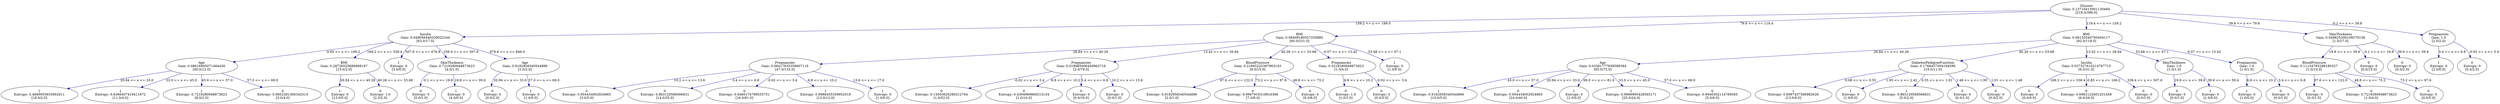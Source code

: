 
digraph G {
compound=true;
   node1 [label="Glucose
Gain: 0.13710413001130484
[218.0/396.0]"];
   node2 [label="Insulin
Gain: 0.049056440329022344
[63.0/17.0]"];
   node3 [label="Age
Gain: 0.08616905071484426
[40.0/12.0]"];
   node4 [label="1
Entropy: 0.4689955935892811
[18.0/2.0]"];
   node5 [label="1
Entropy: 0.8366407419411672
[11.0/4.0]"];
   node6 [label="1
Entropy: 0.7219280948873623
[8.0/2.0]"];
   node7 [label="0
Entropy: 0.9852281360342515
[3.0/4.0]"];
   node8 [label="BMI
Gain: 0.28726525688988197
[15.0/2.0]"];
   node9 [label="1
Entropy: 0
[13.0/0.0]"];
   node10 [label="0
Entropy: 1.0
[2.0/2.0]"];
   node11 [label="1
Entropy: 0
[3.0/0.0]"];
   node12 [label="SkinThickness
Gain: 0.7219280948873623
[4.0/1.0]"];
   node13 [label="0
Entropy: 0
[0.0/1.0]"];
   node14 [label="1
Entropy: 0
[4.0/0.0]"];
   node15 [label="Age
Gain: 0.9182958340544896
[1.0/2.0]"];
   node16 [label="0
Entropy: 0
[0.0/2.0]"];
   node17 [label="1
Entropy: 0
[1.0/0.0]"];
   node18 [label="BMI
Gain: 0.08409180557235885
[60.0/231.0]"];
   node19 [label="Pregnancies
Gain: 0.06417835359607116
[47.0/133.0]"];
   node20 [label="0
Entropy: 0.954434002924965
[3.0/5.0]"];
   node21 [label="0
Entropy: 0.863120568566631
[14.0/35.0]"];
   node22 [label="0
Entropy: 0.6460174789535751
[16.0/81.0]"];
   node23 [label="1
Entropy: 0.9988455359952018
[13.0/12.0]"];
   node24 [label="1
Entropy: 0
[1.0/0.0]"];
   node25 [label="Pregnancies
Gain: 0.018985006456963716
[2.0/79.0]"];
   node26 [label="0
Entropy: 0.13503620280212764
[1.0/52.0]"];
   node27 [label="0
Entropy: 0.4394969869215134
[1.0/10.0]"];
   node28 [label="0
Entropy: 0
[0.0/16.0]"];
   node29 [label="0
Entropy: 0
[0.0/1.0]"];
   node30 [label="BloodPressure
Gain: 0.21665225367963103
[9.0/15.0]"];
   node31 [label="1
Entropy: 0.9182958340544896
[2.0/1.0]"];
   node32 [label="0
Entropy: 0.9967916319816366
[7.0/8.0]"];
   node33 [label="0
Entropy: 0
[0.0/6.0]"];
   node34 [label="Pregnancies
Gain: 0.3219280948873623
[1.0/4.0]"];
   node35 [label="0
Entropy: 1.0
[1.0/1.0]"];
   node36 [label="0
Entropy: 0
[0.0/3.0]"];
   node37 [label="1
Entropy: 0
[1.0/0.0]"];
   node38 [label="BMI
Gain: 0.06120540795404117
[92.0/119.0]"];
   node39 [label="Age
Gain: 0.03361777938588384
[65.0/75.0]"];
   node40 [label="1
Entropy: 0.9182958340544896
[10.0/5.0]"];
   node41 [label="0
Entropy: 0.954434002924965
[24.0/40.0]"];
   node42 [label="1
Entropy: 0
[1.0/0.0]"];
   node43 [label="1
Entropy: 0.9996995428565171
[25.0/24.0]"];
   node44 [label="0
Entropy: 0.9940302114769565
[5.0/6.0]"];
   node45 [label="DiabetesPedigreeFunction
Gain: 0.1768457304194586
[19.0/11.0]"];
   node46 [label="1
Entropy: 0.8997437586982626
[13.0/6.0]"];
   node47 [label="1
Entropy: 0
[1.0/0.0]"];
   node48 [label="1
Entropy: 0.863120568566631
[5.0/2.0]"];
   node49 [label="0
Entropy: 0
[0.0/1.0]"];
   node50 [label="0
Entropy: 0
[0.0/2.0]"];
   node51 [label="Insulin
Gain: 0.037327610214767715
[6.0/31.0]"];
   node52 [label="0
Entropy: 0
[0.0/4.0]"];
   node53 [label="0
Entropy: 0.6962122601251458
[6.0/26.0]"];
   node54 [label="0
Entropy: 0
[0.0/1.0]"];
   node55 [label="SkinThickness
Gain: 1.0
[1.0/1.0]"];
   node56 [label="0
Entropy: 0
[0.0/1.0]"];
   node57 [label="1
Entropy: 0
[1.0/0.0]"];
   node58 [label="Pregnancies
Gain: 1.0
[1.0/1.0]"];
   node59 [label="1
Entropy: 0
[1.0/0.0]"];
   node60 [label="0
Entropy: 0
[0.0/1.0]"];
   node61 [label="SkinThickness
Gain: 0.049625300109379156
[1.0/27.0]"];
   node62 [label="BloodPressure
Gain: 0.11134785288180327
[1.0/10.0]"];
   node63 [label="0
Entropy: 0
[0.0/1.0]"];
   node64 [label="0
Entropy: 0.7219280948873623
[1.0/4.0]"];
   node65 [label="0
Entropy: 0
[0.0/5.0]"];
   node66 [label="0
Entropy: 0
[0.0/15.0]"];
   node67 [label="0
Entropy: 0
[0.0/2.0]"];
   node68 [label="Pregnancies
Gain: 1.0
[2.0/2.0]"];
   node69 [label="1
Entropy: 0
[2.0/0.0]"];
   node70 [label="0
Entropy: 0
[0.0/2.0]"];
node1->node2 [color="darkblue",label="159.2 <= x <= 199.0"];
node1->node18 [color="darkblue",label="79.6 <= x <= 119.4"];
node1->node38 [color="darkblue",label="119.4 <= x <= 159.2"];
node1->node61 [color="darkblue",label="39.8 <= x <= 79.6"];
node1->node68 [color="darkblue",label="-0.2 <= x <= 39.8"];
node2->node3 [color="darkblue",label="-0.85 <= x <= 169.2"];
node2->node8 [color="darkblue",label="169.2 <= x <= 338.4"];
node2->node11 [color="darkblue",label="507.6 <= x <= 676.8"];
node2->node12 [color="darkblue",label="338.4 <= x <= 507.6"];
node2->node15 [color="darkblue",label="676.8 <= x <= 846.0"];
node3->node4 [color="darkblue",label="20.94 <= x <= 33.0"];
node3->node5 [color="darkblue",label="33.0 <= x <= 45.0"];
node3->node6 [color="darkblue",label="45.0 <= x <= 57.0"];
node3->node7 [color="darkblue",label="57.0 <= x <= 69.0"];
node8->node9 [color="darkblue",label="26.84 <= x <= 40.26"];
node8->node10 [color="darkblue",label="40.26 <= x <= 53.68"];
node12->node13 [color="darkblue",label="-0.1 <= x <= 19.8"];
node12->node14 [color="darkblue",label="19.8 <= x <= 39.6"];
node15->node16 [color="darkblue",label="20.94 <= x <= 33.0"];
node15->node17 [color="darkblue",label="57.0 <= x <= 69.0"];
node18->node19 [color="darkblue",label="26.84 <= x <= 40.26"];
node18->node25 [color="darkblue",label="13.42 <= x <= 26.84"];
node18->node30 [color="darkblue",label="40.26 <= x <= 53.68"];
node18->node34 [color="darkblue",label="-0.07 <= x <= 13.42"];
node18->node37 [color="darkblue",label="53.68 <= x <= 67.1"];
node19->node20 [color="darkblue",label="10.2 <= x <= 13.6"];
node19->node21 [color="darkblue",label="3.4 <= x <= 6.8"];
node19->node22 [color="darkblue",label="-0.02 <= x <= 3.4"];
node19->node23 [color="darkblue",label="6.8 <= x <= 10.2"];
node19->node24 [color="darkblue",label="13.6 <= x <= 17.0"];
node25->node26 [color="darkblue",label="-0.02 <= x <= 3.4"];
node25->node27 [color="darkblue",label="6.8 <= x <= 10.2"];
node25->node28 [color="darkblue",label="3.4 <= x <= 6.8"];
node25->node29 [color="darkblue",label="10.2 <= x <= 13.6"];
node30->node31 [color="darkblue",label="97.6 <= x <= 122.0"];
node30->node32 [color="darkblue",label="73.2 <= x <= 97.6"];
node30->node33 [color="darkblue",label="48.8 <= x <= 73.2"];
node34->node35 [color="darkblue",label="6.8 <= x <= 10.2"];
node34->node36 [color="darkblue",label="-0.02 <= x <= 3.4"];
node38->node39 [color="darkblue",label="26.84 <= x <= 40.26"];
node38->node45 [color="darkblue",label="40.26 <= x <= 53.68"];
node38->node51 [color="darkblue",label="13.42 <= x <= 26.84"];
node38->node55 [color="darkblue",label="53.68 <= x <= 67.1"];
node38->node58 [color="darkblue",label="-0.07 <= x <= 13.42"];
node39->node40 [color="darkblue",label="45.0 <= x <= 57.0"];
node39->node41 [color="darkblue",label="20.94 <= x <= 33.0"];
node39->node42 [color="darkblue",label="69.0 <= x <= 81.0"];
node39->node43 [color="darkblue",label="33.0 <= x <= 45.0"];
node39->node44 [color="darkblue",label="57.0 <= x <= 69.0"];
node45->node46 [color="darkblue",label="0.08 <= x <= 0.55"];
node45->node47 [color="darkblue",label="1.95 <= x <= 2.42"];
node45->node48 [color="darkblue",label="0.55 <= x <= 1.01"];
node45->node49 [color="darkblue",label="1.48 <= x <= 1.95"];
node45->node50 [color="darkblue",label="1.01 <= x <= 1.48"];
node51->node52 [color="darkblue",label="169.2 <= x <= 338.4"];
node51->node53 [color="darkblue",label="-0.85 <= x <= 169.2"];
node51->node54 [color="darkblue",label="338.4 <= x <= 507.6"];
node55->node56 [color="darkblue",label="19.8 <= x <= 39.6"];
node55->node57 [color="darkblue",label="39.6 <= x <= 59.4"];
node58->node59 [color="darkblue",label="6.8 <= x <= 10.2"];
node58->node60 [color="darkblue",label="3.4 <= x <= 6.8"];
node61->node62 [color="darkblue",label="19.8 <= x <= 39.6"];
node61->node66 [color="darkblue",label="-0.1 <= x <= 19.8"];
node61->node67 [color="darkblue",label="39.6 <= x <= 59.4"];
node62->node63 [color="darkblue",label="97.6 <= x <= 122.0"];
node62->node64 [color="darkblue",label="48.8 <= x <= 73.2"];
node62->node65 [color="darkblue",label="73.2 <= x <= 97.6"];
node68->node69 [color="darkblue",label="3.4 <= x <= 6.8"];
node68->node70 [color="darkblue",label="-0.02 <= x <= 3.4"];
}
